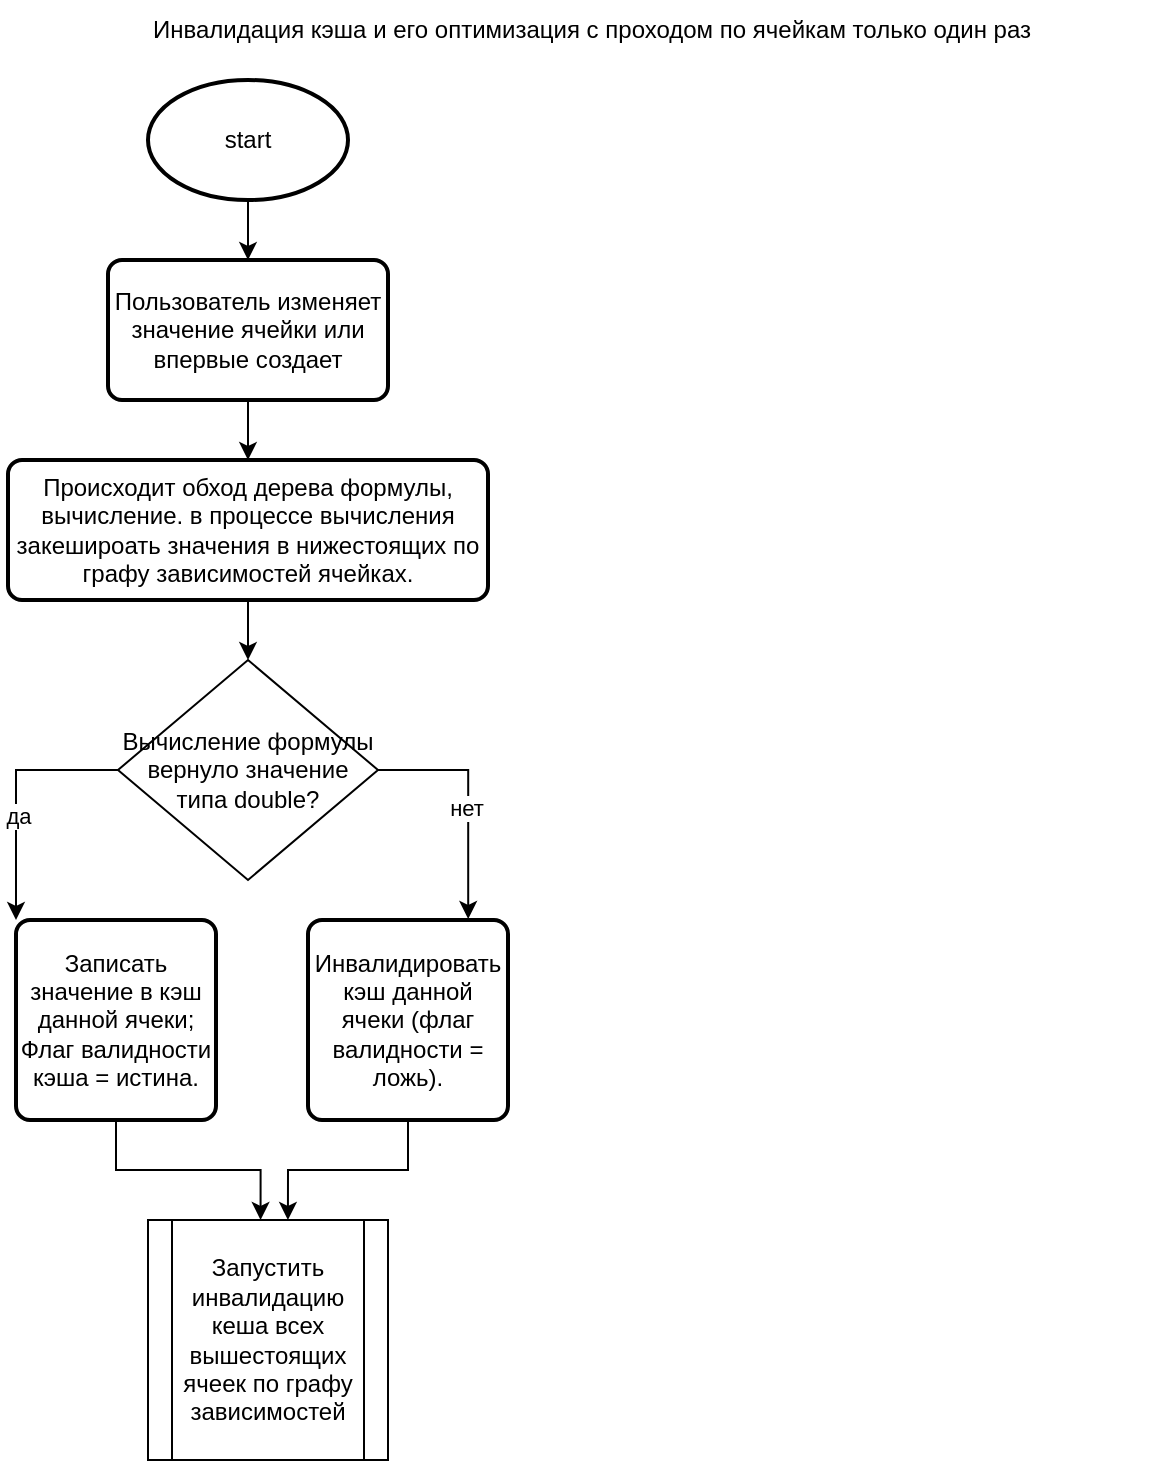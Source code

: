 <mxfile version="20.3.0" type="github">
  <diagram id="C5RBs43oDa-KdzZeNtuy" name="Page-1">
    <mxGraphModel dx="368" dy="431" grid="1" gridSize="10" guides="1" tooltips="1" connect="1" arrows="1" fold="1" page="1" pageScale="1" pageWidth="827" pageHeight="1169" math="0" shadow="0">
      <root>
        <mxCell id="WIyWlLk6GJQsqaUBKTNV-0" />
        <mxCell id="WIyWlLk6GJQsqaUBKTNV-1" parent="WIyWlLk6GJQsqaUBKTNV-0" />
        <mxCell id="HDM0dJcOVp-7IW_OqraS-0" value="&lt;div&gt;&lt;span class=&quot;element-hint glossary-term&quot;&gt;&lt;span class=&quot;element-hint__wrapper&quot;&gt;Инвалидация кэша&lt;/span&gt;&lt;/span&gt; и его оптимизация с проходом по ячейкам только один раз&lt;/div&gt;" style="text;html=1;strokeColor=none;fillColor=none;align=center;verticalAlign=middle;whiteSpace=wrap;rounded=0;" vertex="1" parent="WIyWlLk6GJQsqaUBKTNV-1">
          <mxGeometry x="14" y="10" width="576" height="30" as="geometry" />
        </mxCell>
        <mxCell id="HDM0dJcOVp-7IW_OqraS-3" style="edgeStyle=orthogonalEdgeStyle;rounded=0;orthogonalLoop=1;jettySize=auto;html=1;" edge="1" parent="WIyWlLk6GJQsqaUBKTNV-1" source="HDM0dJcOVp-7IW_OqraS-1" target="HDM0dJcOVp-7IW_OqraS-2">
          <mxGeometry relative="1" as="geometry" />
        </mxCell>
        <mxCell id="HDM0dJcOVp-7IW_OqraS-1" value="start" style="strokeWidth=2;html=1;shape=mxgraph.flowchart.start_1;whiteSpace=wrap;" vertex="1" parent="WIyWlLk6GJQsqaUBKTNV-1">
          <mxGeometry x="80" y="50" width="100" height="60" as="geometry" />
        </mxCell>
        <mxCell id="HDM0dJcOVp-7IW_OqraS-10" style="edgeStyle=orthogonalEdgeStyle;rounded=0;orthogonalLoop=1;jettySize=auto;html=1;entryX=0.5;entryY=0;entryDx=0;entryDy=0;" edge="1" parent="WIyWlLk6GJQsqaUBKTNV-1" source="HDM0dJcOVp-7IW_OqraS-2" target="HDM0dJcOVp-7IW_OqraS-4">
          <mxGeometry relative="1" as="geometry" />
        </mxCell>
        <mxCell id="HDM0dJcOVp-7IW_OqraS-2" value="Пользователь изменяет значение ячейки или впервые создает" style="rounded=1;whiteSpace=wrap;html=1;absoluteArcSize=1;arcSize=14;strokeWidth=2;" vertex="1" parent="WIyWlLk6GJQsqaUBKTNV-1">
          <mxGeometry x="60" y="140" width="140" height="70" as="geometry" />
        </mxCell>
        <mxCell id="HDM0dJcOVp-7IW_OqraS-11" style="edgeStyle=orthogonalEdgeStyle;rounded=0;orthogonalLoop=1;jettySize=auto;html=1;entryX=0.5;entryY=0;entryDx=0;entryDy=0;" edge="1" parent="WIyWlLk6GJQsqaUBKTNV-1" source="HDM0dJcOVp-7IW_OqraS-4" target="HDM0dJcOVp-7IW_OqraS-6">
          <mxGeometry relative="1" as="geometry" />
        </mxCell>
        <mxCell id="HDM0dJcOVp-7IW_OqraS-4" value="Происходит обход дерева формулы, вычисление. в процессе вычисления закешироать значения в нижестоящих по графу зависимостей ячейках." style="rounded=1;whiteSpace=wrap;html=1;absoluteArcSize=1;arcSize=14;strokeWidth=2;" vertex="1" parent="WIyWlLk6GJQsqaUBKTNV-1">
          <mxGeometry x="10" y="240" width="240" height="70" as="geometry" />
        </mxCell>
        <mxCell id="HDM0dJcOVp-7IW_OqraS-13" style="edgeStyle=orthogonalEdgeStyle;rounded=0;orthogonalLoop=1;jettySize=auto;html=1;exitX=0;exitY=0.5;exitDx=0;exitDy=0;entryX=0;entryY=0;entryDx=0;entryDy=0;" edge="1" parent="WIyWlLk6GJQsqaUBKTNV-1" source="HDM0dJcOVp-7IW_OqraS-6" target="HDM0dJcOVp-7IW_OqraS-7">
          <mxGeometry relative="1" as="geometry" />
        </mxCell>
        <mxCell id="HDM0dJcOVp-7IW_OqraS-15" value="да" style="edgeLabel;html=1;align=center;verticalAlign=middle;resizable=0;points=[];" vertex="1" connectable="0" parent="HDM0dJcOVp-7IW_OqraS-13">
          <mxGeometry x="0.166" y="1" relative="1" as="geometry">
            <mxPoint as="offset" />
          </mxGeometry>
        </mxCell>
        <mxCell id="HDM0dJcOVp-7IW_OqraS-14" style="edgeStyle=orthogonalEdgeStyle;rounded=0;orthogonalLoop=1;jettySize=auto;html=1;entryX=0.801;entryY=-0.005;entryDx=0;entryDy=0;entryPerimeter=0;exitX=1;exitY=0.5;exitDx=0;exitDy=0;" edge="1" parent="WIyWlLk6GJQsqaUBKTNV-1" source="HDM0dJcOVp-7IW_OqraS-6" target="HDM0dJcOVp-7IW_OqraS-9">
          <mxGeometry relative="1" as="geometry">
            <Array as="points">
              <mxPoint x="240" y="395" />
            </Array>
          </mxGeometry>
        </mxCell>
        <mxCell id="HDM0dJcOVp-7IW_OqraS-16" value="нет" style="edgeLabel;html=1;align=center;verticalAlign=middle;resizable=0;points=[];" vertex="1" connectable="0" parent="HDM0dJcOVp-7IW_OqraS-14">
          <mxGeometry x="0.068" y="-1" relative="1" as="geometry">
            <mxPoint as="offset" />
          </mxGeometry>
        </mxCell>
        <mxCell id="HDM0dJcOVp-7IW_OqraS-6" value="Вычисление формулы вернуло значение типа double?" style="rhombus;whiteSpace=wrap;html=1;" vertex="1" parent="WIyWlLk6GJQsqaUBKTNV-1">
          <mxGeometry x="65" y="340" width="130" height="110" as="geometry" />
        </mxCell>
        <mxCell id="HDM0dJcOVp-7IW_OqraS-17" style="edgeStyle=orthogonalEdgeStyle;rounded=0;orthogonalLoop=1;jettySize=auto;html=1;entryX=0.469;entryY=0;entryDx=0;entryDy=0;entryPerimeter=0;" edge="1" parent="WIyWlLk6GJQsqaUBKTNV-1" source="HDM0dJcOVp-7IW_OqraS-7" target="HDM0dJcOVp-7IW_OqraS-8">
          <mxGeometry relative="1" as="geometry" />
        </mxCell>
        <mxCell id="HDM0dJcOVp-7IW_OqraS-7" value="Записать значение в кэш данной ячеки; Флаг валидности кэша = истина." style="rounded=1;whiteSpace=wrap;html=1;absoluteArcSize=1;arcSize=14;strokeWidth=2;" vertex="1" parent="WIyWlLk6GJQsqaUBKTNV-1">
          <mxGeometry x="14" y="470" width="100" height="100" as="geometry" />
        </mxCell>
        <mxCell id="HDM0dJcOVp-7IW_OqraS-8" value="Запустить инвалидацию кеша всех вышестоящих ячеек по графу зависимостей" style="shape=process;whiteSpace=wrap;html=1;backgroundOutline=1;" vertex="1" parent="WIyWlLk6GJQsqaUBKTNV-1">
          <mxGeometry x="80" y="620" width="120" height="120" as="geometry" />
        </mxCell>
        <mxCell id="HDM0dJcOVp-7IW_OqraS-18" style="edgeStyle=orthogonalEdgeStyle;rounded=0;orthogonalLoop=1;jettySize=auto;html=1;exitX=0.5;exitY=1;exitDx=0;exitDy=0;entryX=0.583;entryY=0;entryDx=0;entryDy=0;entryPerimeter=0;" edge="1" parent="WIyWlLk6GJQsqaUBKTNV-1" source="HDM0dJcOVp-7IW_OqraS-9" target="HDM0dJcOVp-7IW_OqraS-8">
          <mxGeometry relative="1" as="geometry" />
        </mxCell>
        <mxCell id="HDM0dJcOVp-7IW_OqraS-9" value="Инвалидировать кэш данной ячеки (флаг валидности = ложь). " style="rounded=1;whiteSpace=wrap;html=1;absoluteArcSize=1;arcSize=14;strokeWidth=2;" vertex="1" parent="WIyWlLk6GJQsqaUBKTNV-1">
          <mxGeometry x="160" y="470" width="100" height="100" as="geometry" />
        </mxCell>
      </root>
    </mxGraphModel>
  </diagram>
</mxfile>
